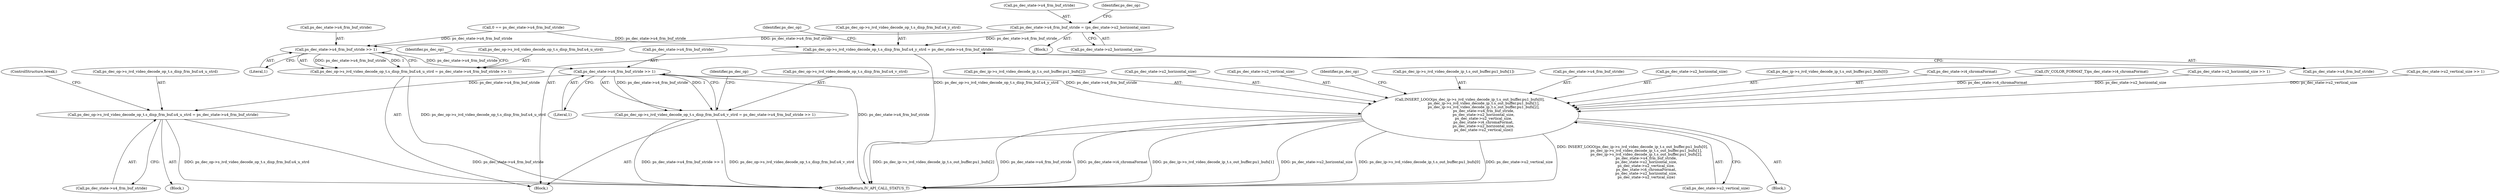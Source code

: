 digraph "0_Android_a86eb798d077b9b25c8f8c77e3c02c2f287c1ce7@pointer" {
"1001211" [label="(Call,ps_dec_state->u4_frm_buf_stride = (ps_dec_state->u2_horizontal_size))"];
"1001229" [label="(Call,ps_dec_op->s_ivd_video_decode_op_t.s_disp_frm_buf.u4_y_strd = ps_dec_state->u4_frm_buf_stride)"];
"1001272" [label="(Call,ps_dec_state->u4_frm_buf_stride >> 1)"];
"1001264" [label="(Call,ps_dec_op->s_ivd_video_decode_op_t.s_disp_frm_buf.u4_u_strd = ps_dec_state->u4_frm_buf_stride >> 1)"];
"1001311" [label="(Call,ps_dec_state->u4_frm_buf_stride >> 1)"];
"1001303" [label="(Call,ps_dec_op->s_ivd_video_decode_op_t.s_disp_frm_buf.u4_v_strd = ps_dec_state->u4_frm_buf_stride >> 1)"];
"1001361" [label="(Call,ps_dec_op->s_ivd_video_decode_op_t.s_disp_frm_buf.u4_u_strd = ps_dec_state->u4_frm_buf_stride)"];
"1001620" [label="(Call,INSERT_LOGO(ps_dec_ip->s_ivd_video_decode_ip_t.s_out_buffer.pu1_bufs[0],\n                        ps_dec_ip->s_ivd_video_decode_ip_t.s_out_buffer.pu1_bufs[1],\n                        ps_dec_ip->s_ivd_video_decode_ip_t.s_out_buffer.pu1_bufs[2],\n                        ps_dec_state->u4_frm_buf_stride,\n                        ps_dec_state->u2_horizontal_size,\n                        ps_dec_state->u2_vertical_size,\n                        ps_dec_state->i4_chromaFormat,\n                        ps_dec_state->u2_horizontal_size,\n                        ps_dec_state->u2_vertical_size))"];
"1001281" [label="(Identifier,ps_dec_op)"];
"1001657" [label="(Call,ps_dec_state->i4_chromaFormat)"];
"1001312" [label="(Call,ps_dec_state->u4_frm_buf_stride)"];
"1001663" [label="(Call,ps_dec_state->u2_vertical_size)"];
"1001181" [label="(Call,(IV_COLOR_FORMAT_T)ps_dec_state->i4_chromaFormat)"];
"1001276" [label="(Literal,1)"];
"1001620" [label="(Call,INSERT_LOGO(ps_dec_ip->s_ivd_video_decode_ip_t.s_out_buffer.pu1_bufs[0],\n                        ps_dec_ip->s_ivd_video_decode_ip_t.s_out_buffer.pu1_bufs[1],\n                        ps_dec_ip->s_ivd_video_decode_ip_t.s_out_buffer.pu1_bufs[2],\n                        ps_dec_state->u4_frm_buf_stride,\n                        ps_dec_state->u2_horizontal_size,\n                        ps_dec_state->u2_vertical_size,\n                        ps_dec_state->i4_chromaFormat,\n                        ps_dec_state->u2_horizontal_size,\n                        ps_dec_state->u2_vertical_size))"];
"1001298" [label="(Call,ps_dec_state->u2_horizontal_size >> 1)"];
"1001324" [label="(Call,ps_dec_state->u2_vertical_size >> 1)"];
"1001320" [label="(Identifier,ps_dec_op)"];
"1001639" [label="(Call,ps_dec_ip->s_ivd_video_decode_ip_t.s_out_buffer.pu1_bufs[2])"];
"1001229" [label="(Call,ps_dec_op->s_ivd_video_decode_op_t.s_disp_frm_buf.u4_y_strd = ps_dec_state->u4_frm_buf_stride)"];
"1001369" [label="(Call,ps_dec_state->u4_frm_buf_stride)"];
"1001205" [label="(Call,0 == ps_dec_state->u4_frm_buf_stride)"];
"1001212" [label="(Call,ps_dec_state->u4_frm_buf_stride)"];
"1001347" [label="(Block,)"];
"1001372" [label="(ControlStructure,break;)"];
"1001651" [label="(Call,ps_dec_state->u2_horizontal_size)"];
"1001654" [label="(Call,ps_dec_state->u2_vertical_size)"];
"1001222" [label="(Identifier,ps_dec_op)"];
"1001669" [label="(Identifier,ps_dec_op)"];
"1001230" [label="(Call,ps_dec_op->s_ivd_video_decode_op_t.s_disp_frm_buf.u4_y_strd)"];
"1001211" [label="(Call,ps_dec_state->u4_frm_buf_stride = (ps_dec_state->u2_horizontal_size))"];
"1001362" [label="(Call,ps_dec_op->s_ivd_video_decode_op_t.s_disp_frm_buf.u4_u_strd)"];
"1001210" [label="(Block,)"];
"1001265" [label="(Call,ps_dec_op->s_ivd_video_decode_op_t.s_disp_frm_buf.u4_u_strd)"];
"1001303" [label="(Call,ps_dec_op->s_ivd_video_decode_op_t.s_disp_frm_buf.u4_v_strd = ps_dec_state->u4_frm_buf_stride >> 1)"];
"1001304" [label="(Call,ps_dec_op->s_ivd_video_decode_op_t.s_disp_frm_buf.u4_v_strd)"];
"1001630" [label="(Call,ps_dec_ip->s_ivd_video_decode_ip_t.s_out_buffer.pu1_bufs[1])"];
"1001244" [label="(Identifier,ps_dec_op)"];
"1001648" [label="(Call,ps_dec_state->u4_frm_buf_stride)"];
"1001264" [label="(Call,ps_dec_op->s_ivd_video_decode_op_t.s_disp_frm_buf.u4_u_strd = ps_dec_state->u4_frm_buf_stride >> 1)"];
"1001315" [label="(Literal,1)"];
"1001215" [label="(Call,ps_dec_state->u2_horizontal_size)"];
"1001619" [label="(Block,)"];
"1001311" [label="(Call,ps_dec_state->u4_frm_buf_stride >> 1)"];
"1001660" [label="(Call,ps_dec_state->u2_horizontal_size)"];
"1001621" [label="(Call,ps_dec_ip->s_ivd_video_decode_ip_t.s_out_buffer.pu1_bufs[0])"];
"1001110" [label="(Block,)"];
"1001237" [label="(Call,ps_dec_state->u4_frm_buf_stride)"];
"1001273" [label="(Call,ps_dec_state->u4_frm_buf_stride)"];
"1001361" [label="(Call,ps_dec_op->s_ivd_video_decode_op_t.s_disp_frm_buf.u4_u_strd = ps_dec_state->u4_frm_buf_stride)"];
"1001695" [label="(MethodReturn,IV_API_CALL_STATUS_T)"];
"1001272" [label="(Call,ps_dec_state->u4_frm_buf_stride >> 1)"];
"1001211" -> "1001210"  [label="AST: "];
"1001211" -> "1001215"  [label="CFG: "];
"1001212" -> "1001211"  [label="AST: "];
"1001215" -> "1001211"  [label="AST: "];
"1001222" -> "1001211"  [label="CFG: "];
"1001211" -> "1001229"  [label="DDG: ps_dec_state->u4_frm_buf_stride"];
"1001211" -> "1001272"  [label="DDG: ps_dec_state->u4_frm_buf_stride"];
"1001229" -> "1001110"  [label="AST: "];
"1001229" -> "1001237"  [label="CFG: "];
"1001230" -> "1001229"  [label="AST: "];
"1001237" -> "1001229"  [label="AST: "];
"1001244" -> "1001229"  [label="CFG: "];
"1001229" -> "1001695"  [label="DDG: ps_dec_op->s_ivd_video_decode_op_t.s_disp_frm_buf.u4_y_strd"];
"1001205" -> "1001229"  [label="DDG: ps_dec_state->u4_frm_buf_stride"];
"1001272" -> "1001264"  [label="AST: "];
"1001272" -> "1001276"  [label="CFG: "];
"1001273" -> "1001272"  [label="AST: "];
"1001276" -> "1001272"  [label="AST: "];
"1001264" -> "1001272"  [label="CFG: "];
"1001272" -> "1001264"  [label="DDG: ps_dec_state->u4_frm_buf_stride"];
"1001272" -> "1001264"  [label="DDG: 1"];
"1001205" -> "1001272"  [label="DDG: ps_dec_state->u4_frm_buf_stride"];
"1001272" -> "1001311"  [label="DDG: ps_dec_state->u4_frm_buf_stride"];
"1001264" -> "1001110"  [label="AST: "];
"1001265" -> "1001264"  [label="AST: "];
"1001281" -> "1001264"  [label="CFG: "];
"1001264" -> "1001695"  [label="DDG: ps_dec_op->s_ivd_video_decode_op_t.s_disp_frm_buf.u4_u_strd"];
"1001311" -> "1001303"  [label="AST: "];
"1001311" -> "1001315"  [label="CFG: "];
"1001312" -> "1001311"  [label="AST: "];
"1001315" -> "1001311"  [label="AST: "];
"1001303" -> "1001311"  [label="CFG: "];
"1001311" -> "1001695"  [label="DDG: ps_dec_state->u4_frm_buf_stride"];
"1001311" -> "1001303"  [label="DDG: ps_dec_state->u4_frm_buf_stride"];
"1001311" -> "1001303"  [label="DDG: 1"];
"1001311" -> "1001361"  [label="DDG: ps_dec_state->u4_frm_buf_stride"];
"1001311" -> "1001620"  [label="DDG: ps_dec_state->u4_frm_buf_stride"];
"1001303" -> "1001110"  [label="AST: "];
"1001304" -> "1001303"  [label="AST: "];
"1001320" -> "1001303"  [label="CFG: "];
"1001303" -> "1001695"  [label="DDG: ps_dec_state->u4_frm_buf_stride >> 1"];
"1001303" -> "1001695"  [label="DDG: ps_dec_op->s_ivd_video_decode_op_t.s_disp_frm_buf.u4_v_strd"];
"1001361" -> "1001347"  [label="AST: "];
"1001361" -> "1001369"  [label="CFG: "];
"1001362" -> "1001361"  [label="AST: "];
"1001369" -> "1001361"  [label="AST: "];
"1001372" -> "1001361"  [label="CFG: "];
"1001361" -> "1001695"  [label="DDG: ps_dec_op->s_ivd_video_decode_op_t.s_disp_frm_buf.u4_u_strd"];
"1001361" -> "1001695"  [label="DDG: ps_dec_state->u4_frm_buf_stride"];
"1001620" -> "1001619"  [label="AST: "];
"1001620" -> "1001663"  [label="CFG: "];
"1001621" -> "1001620"  [label="AST: "];
"1001630" -> "1001620"  [label="AST: "];
"1001639" -> "1001620"  [label="AST: "];
"1001648" -> "1001620"  [label="AST: "];
"1001651" -> "1001620"  [label="AST: "];
"1001654" -> "1001620"  [label="AST: "];
"1001657" -> "1001620"  [label="AST: "];
"1001660" -> "1001620"  [label="AST: "];
"1001663" -> "1001620"  [label="AST: "];
"1001669" -> "1001620"  [label="CFG: "];
"1001620" -> "1001695"  [label="DDG: ps_dec_state->u2_horizontal_size"];
"1001620" -> "1001695"  [label="DDG: ps_dec_ip->s_ivd_video_decode_ip_t.s_out_buffer.pu1_bufs[0]"];
"1001620" -> "1001695"  [label="DDG: ps_dec_state->u2_vertical_size"];
"1001620" -> "1001695"  [label="DDG: INSERT_LOGO(ps_dec_ip->s_ivd_video_decode_ip_t.s_out_buffer.pu1_bufs[0],\n                        ps_dec_ip->s_ivd_video_decode_ip_t.s_out_buffer.pu1_bufs[1],\n                        ps_dec_ip->s_ivd_video_decode_ip_t.s_out_buffer.pu1_bufs[2],\n                        ps_dec_state->u4_frm_buf_stride,\n                        ps_dec_state->u2_horizontal_size,\n                        ps_dec_state->u2_vertical_size,\n                        ps_dec_state->i4_chromaFormat,\n                        ps_dec_state->u2_horizontal_size,\n                        ps_dec_state->u2_vertical_size)"];
"1001620" -> "1001695"  [label="DDG: ps_dec_ip->s_ivd_video_decode_ip_t.s_out_buffer.pu1_bufs[2]"];
"1001620" -> "1001695"  [label="DDG: ps_dec_state->u4_frm_buf_stride"];
"1001620" -> "1001695"  [label="DDG: ps_dec_state->i4_chromaFormat"];
"1001620" -> "1001695"  [label="DDG: ps_dec_ip->s_ivd_video_decode_ip_t.s_out_buffer.pu1_bufs[1]"];
"1001298" -> "1001620"  [label="DDG: ps_dec_state->u2_horizontal_size"];
"1001324" -> "1001620"  [label="DDG: ps_dec_state->u2_vertical_size"];
"1001181" -> "1001620"  [label="DDG: ps_dec_state->i4_chromaFormat"];
}
